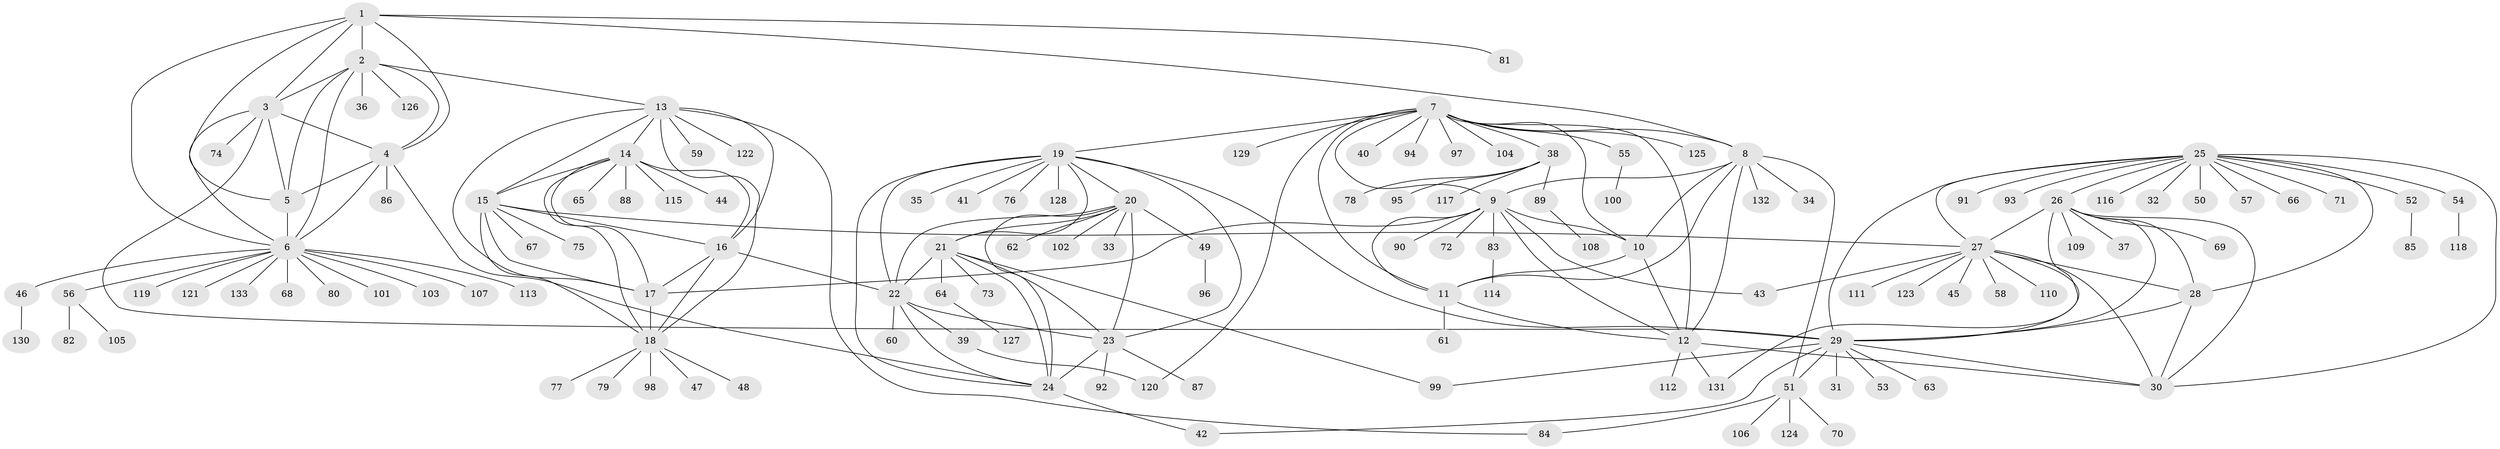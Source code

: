 // Generated by graph-tools (version 1.1) at 2025/26/03/09/25 03:26:41]
// undirected, 133 vertices, 195 edges
graph export_dot {
graph [start="1"]
  node [color=gray90,style=filled];
  1;
  2;
  3;
  4;
  5;
  6;
  7;
  8;
  9;
  10;
  11;
  12;
  13;
  14;
  15;
  16;
  17;
  18;
  19;
  20;
  21;
  22;
  23;
  24;
  25;
  26;
  27;
  28;
  29;
  30;
  31;
  32;
  33;
  34;
  35;
  36;
  37;
  38;
  39;
  40;
  41;
  42;
  43;
  44;
  45;
  46;
  47;
  48;
  49;
  50;
  51;
  52;
  53;
  54;
  55;
  56;
  57;
  58;
  59;
  60;
  61;
  62;
  63;
  64;
  65;
  66;
  67;
  68;
  69;
  70;
  71;
  72;
  73;
  74;
  75;
  76;
  77;
  78;
  79;
  80;
  81;
  82;
  83;
  84;
  85;
  86;
  87;
  88;
  89;
  90;
  91;
  92;
  93;
  94;
  95;
  96;
  97;
  98;
  99;
  100;
  101;
  102;
  103;
  104;
  105;
  106;
  107;
  108;
  109;
  110;
  111;
  112;
  113;
  114;
  115;
  116;
  117;
  118;
  119;
  120;
  121;
  122;
  123;
  124;
  125;
  126;
  127;
  128;
  129;
  130;
  131;
  132;
  133;
  1 -- 2;
  1 -- 3;
  1 -- 4;
  1 -- 5;
  1 -- 6;
  1 -- 8;
  1 -- 81;
  2 -- 3;
  2 -- 4;
  2 -- 5;
  2 -- 6;
  2 -- 13;
  2 -- 36;
  2 -- 126;
  3 -- 4;
  3 -- 5;
  3 -- 6;
  3 -- 29;
  3 -- 74;
  4 -- 5;
  4 -- 6;
  4 -- 24;
  4 -- 86;
  5 -- 6;
  6 -- 46;
  6 -- 56;
  6 -- 68;
  6 -- 80;
  6 -- 101;
  6 -- 103;
  6 -- 107;
  6 -- 113;
  6 -- 119;
  6 -- 121;
  6 -- 133;
  7 -- 8;
  7 -- 9;
  7 -- 10;
  7 -- 11;
  7 -- 12;
  7 -- 19;
  7 -- 38;
  7 -- 40;
  7 -- 55;
  7 -- 94;
  7 -- 97;
  7 -- 104;
  7 -- 120;
  7 -- 125;
  7 -- 129;
  8 -- 9;
  8 -- 10;
  8 -- 11;
  8 -- 12;
  8 -- 34;
  8 -- 51;
  8 -- 132;
  9 -- 10;
  9 -- 11;
  9 -- 12;
  9 -- 17;
  9 -- 43;
  9 -- 72;
  9 -- 83;
  9 -- 90;
  10 -- 11;
  10 -- 12;
  11 -- 12;
  11 -- 61;
  12 -- 30;
  12 -- 112;
  12 -- 131;
  13 -- 14;
  13 -- 15;
  13 -- 16;
  13 -- 17;
  13 -- 18;
  13 -- 59;
  13 -- 84;
  13 -- 122;
  14 -- 15;
  14 -- 16;
  14 -- 17;
  14 -- 18;
  14 -- 44;
  14 -- 65;
  14 -- 88;
  14 -- 115;
  15 -- 16;
  15 -- 17;
  15 -- 18;
  15 -- 27;
  15 -- 67;
  15 -- 75;
  16 -- 17;
  16 -- 18;
  16 -- 22;
  17 -- 18;
  18 -- 47;
  18 -- 48;
  18 -- 77;
  18 -- 79;
  18 -- 98;
  19 -- 20;
  19 -- 21;
  19 -- 22;
  19 -- 23;
  19 -- 24;
  19 -- 29;
  19 -- 35;
  19 -- 41;
  19 -- 76;
  19 -- 128;
  20 -- 21;
  20 -- 22;
  20 -- 23;
  20 -- 24;
  20 -- 33;
  20 -- 49;
  20 -- 62;
  20 -- 102;
  21 -- 22;
  21 -- 23;
  21 -- 24;
  21 -- 64;
  21 -- 73;
  21 -- 99;
  22 -- 23;
  22 -- 24;
  22 -- 39;
  22 -- 60;
  23 -- 24;
  23 -- 87;
  23 -- 92;
  24 -- 42;
  25 -- 26;
  25 -- 27;
  25 -- 28;
  25 -- 29;
  25 -- 30;
  25 -- 32;
  25 -- 50;
  25 -- 52;
  25 -- 54;
  25 -- 57;
  25 -- 66;
  25 -- 71;
  25 -- 91;
  25 -- 93;
  25 -- 116;
  26 -- 27;
  26 -- 28;
  26 -- 29;
  26 -- 30;
  26 -- 37;
  26 -- 69;
  26 -- 109;
  26 -- 131;
  27 -- 28;
  27 -- 29;
  27 -- 30;
  27 -- 43;
  27 -- 45;
  27 -- 58;
  27 -- 110;
  27 -- 111;
  27 -- 123;
  28 -- 29;
  28 -- 30;
  29 -- 30;
  29 -- 31;
  29 -- 42;
  29 -- 51;
  29 -- 53;
  29 -- 63;
  29 -- 99;
  38 -- 78;
  38 -- 89;
  38 -- 95;
  38 -- 117;
  39 -- 120;
  46 -- 130;
  49 -- 96;
  51 -- 70;
  51 -- 84;
  51 -- 106;
  51 -- 124;
  52 -- 85;
  54 -- 118;
  55 -- 100;
  56 -- 82;
  56 -- 105;
  64 -- 127;
  83 -- 114;
  89 -- 108;
}
